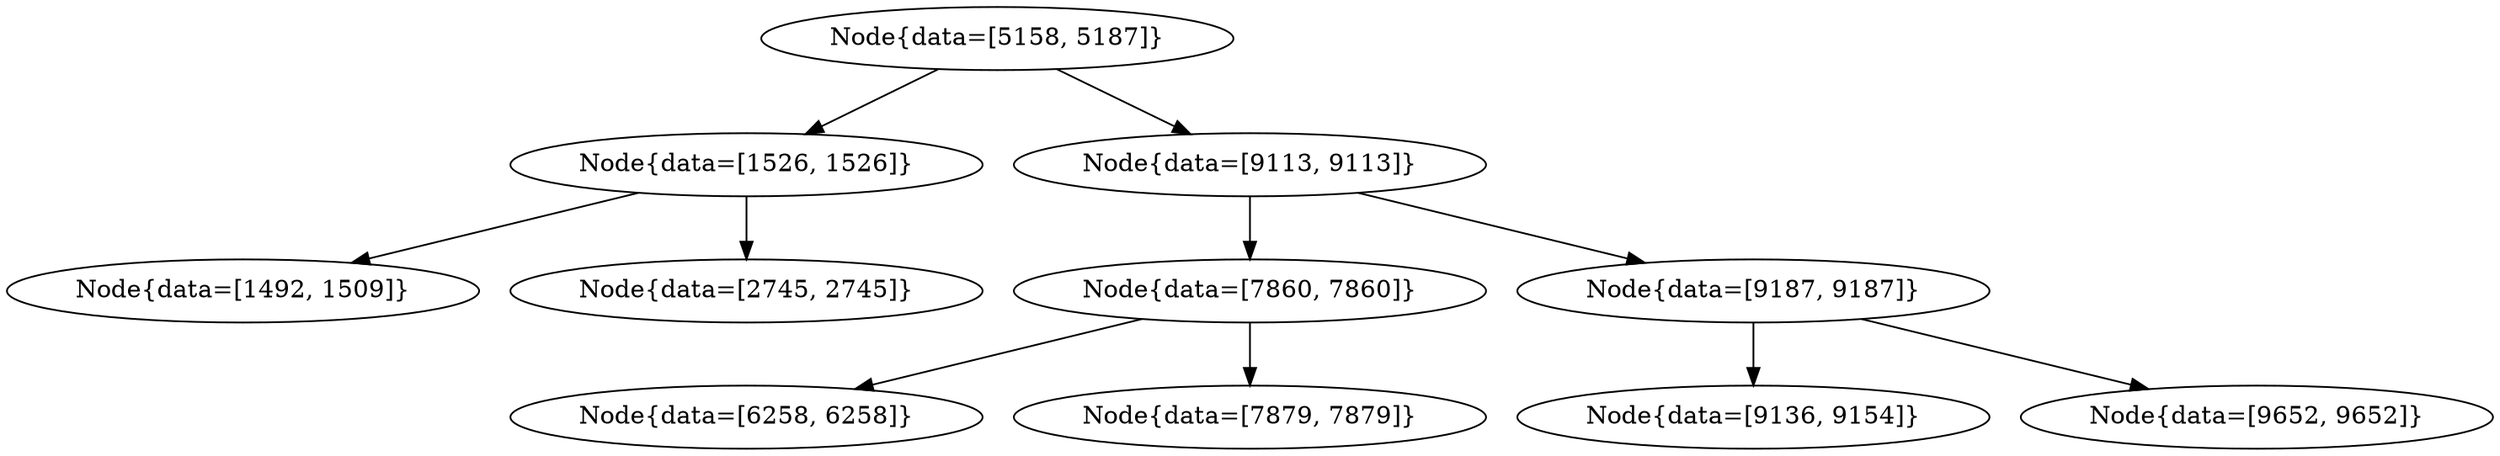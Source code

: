 digraph G{
1491679067 [label="Node{data=[5158, 5187]}"]
1491679067 -> 226334796
226334796 [label="Node{data=[1526, 1526]}"]
226334796 -> 1404865662
1404865662 [label="Node{data=[1492, 1509]}"]
226334796 -> 150947733
150947733 [label="Node{data=[2745, 2745]}"]
1491679067 -> 431880766
431880766 [label="Node{data=[9113, 9113]}"]
431880766 -> 2028191421
2028191421 [label="Node{data=[7860, 7860]}"]
2028191421 -> 1326121635
1326121635 [label="Node{data=[6258, 6258]}"]
2028191421 -> 1027225400
1027225400 [label="Node{data=[7879, 7879]}"]
431880766 -> 1268799147
1268799147 [label="Node{data=[9187, 9187]}"]
1268799147 -> 777195316
777195316 [label="Node{data=[9136, 9154]}"]
1268799147 -> 970591815
970591815 [label="Node{data=[9652, 9652]}"]
}